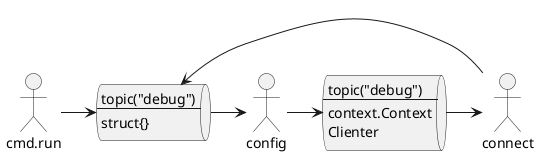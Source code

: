 @startuml

queue debug..struct[
topic("debug")
--
struct{}
]

queue debug..Clienter[
topic("debug")
--
context.Context
Clienter
]

actor cmd.run
cmd.run->debug..struct
debug..struct->config
config->debug..Clienter
debug..Clienter->connect
connect->debug..struct

@enduml